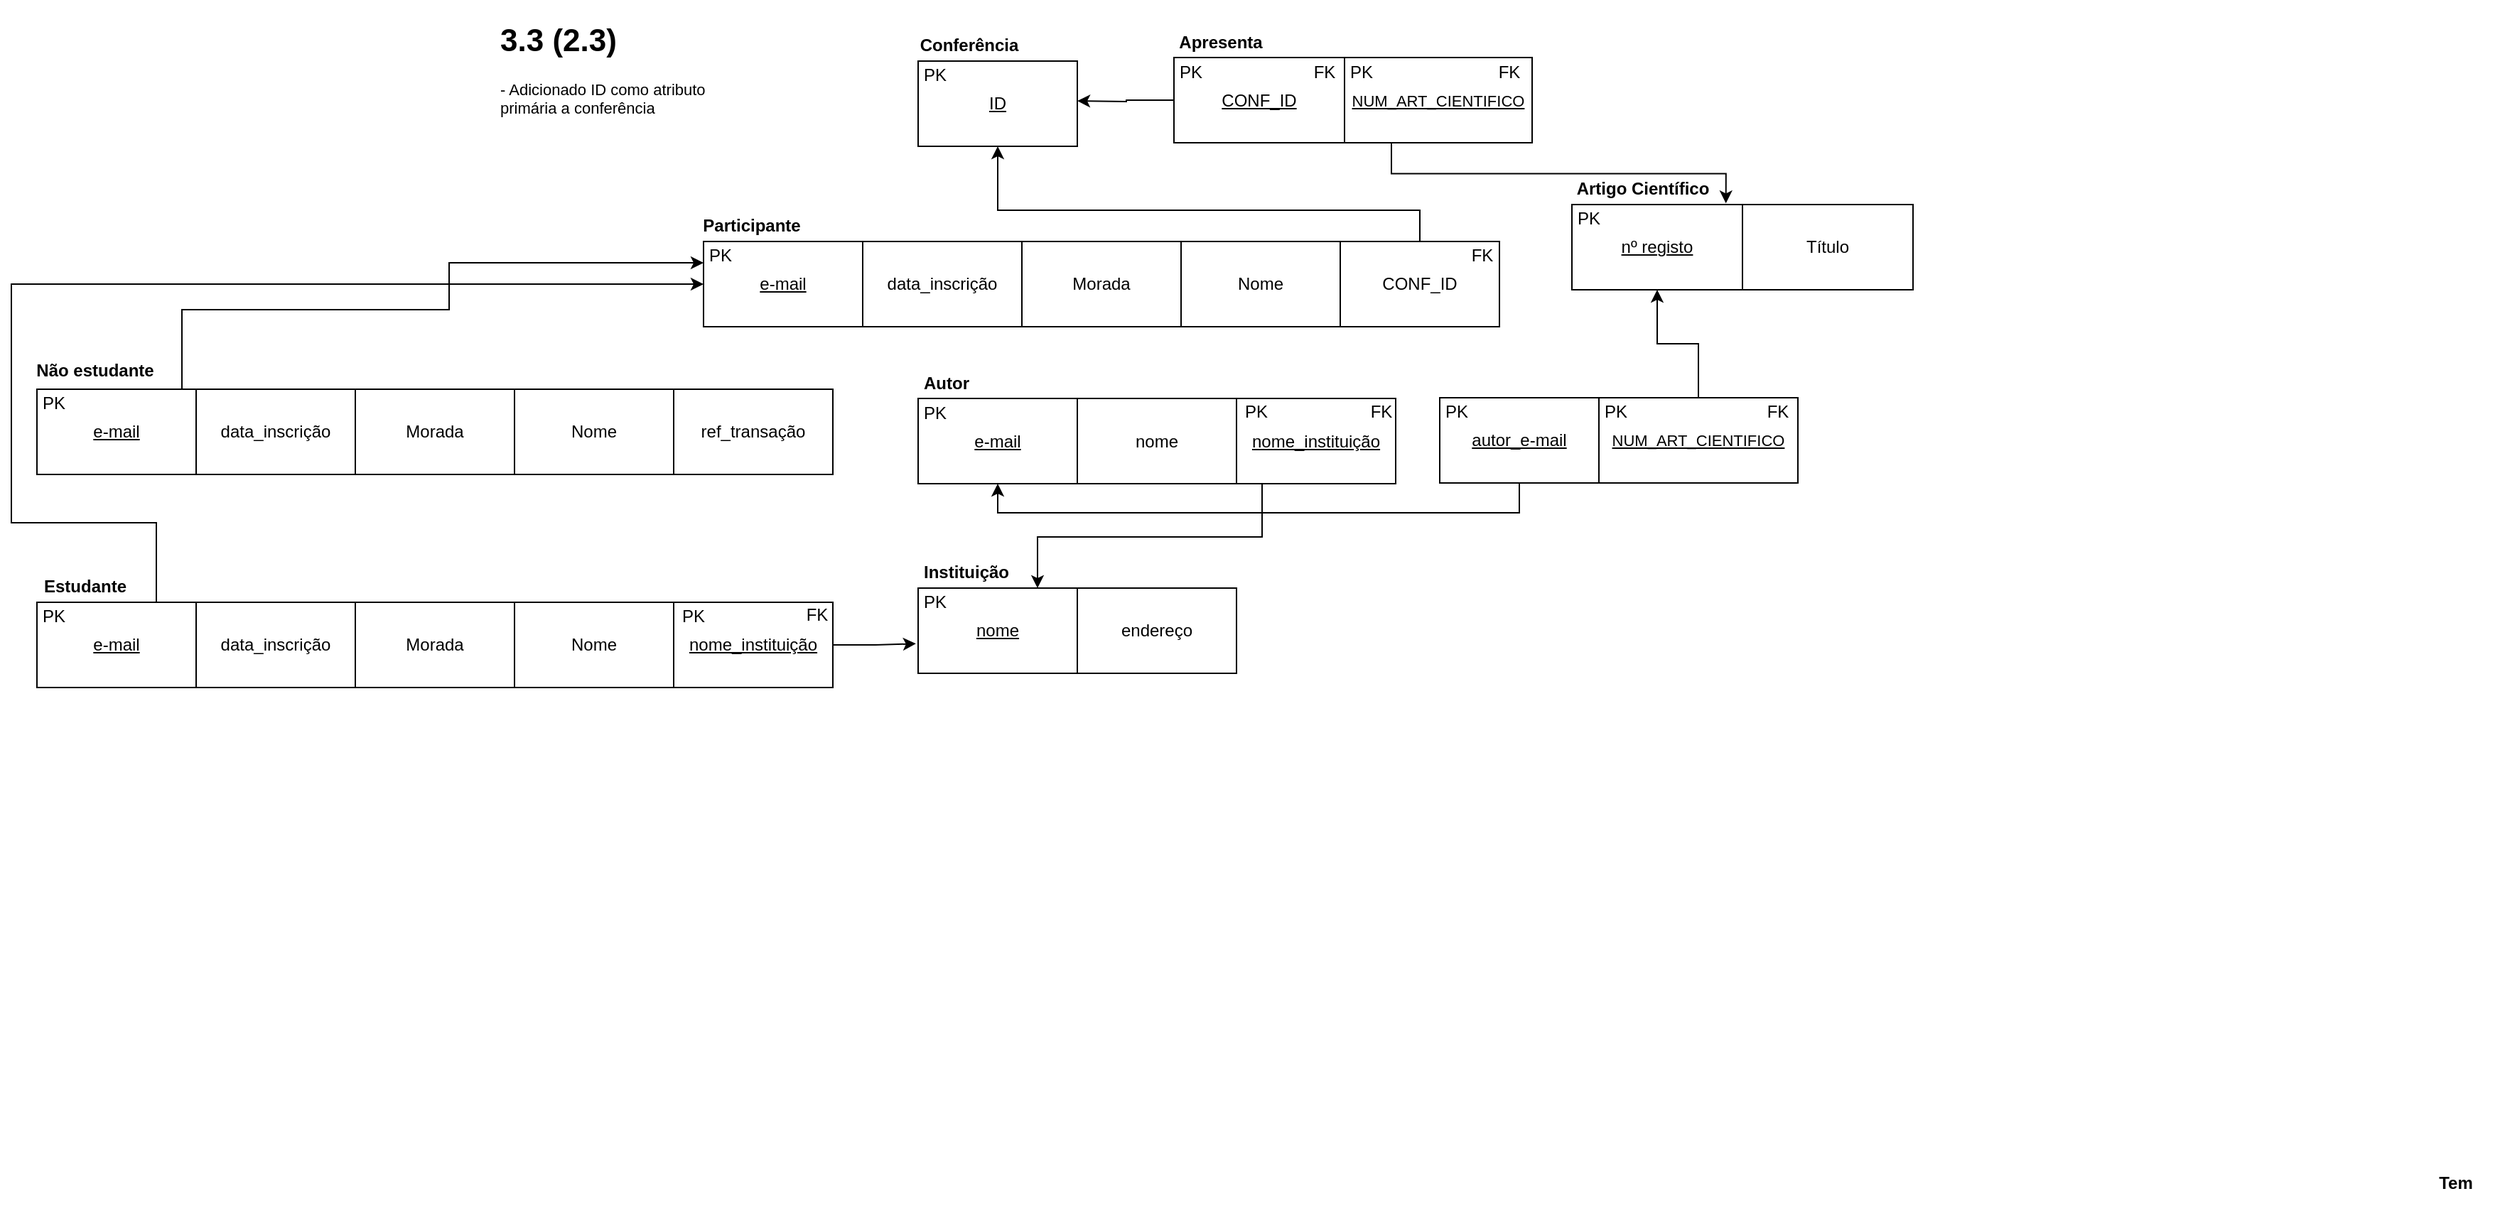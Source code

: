 <mxfile version="20.8.16" type="device"><diagram name="Page-1" id="A7KZEM9TRrfI2H3VsQTQ"><mxGraphModel dx="2630" dy="937" grid="1" gridSize="10" guides="1" tooltips="1" connect="1" arrows="1" fold="1" page="1" pageScale="1" pageWidth="850" pageHeight="1100" math="0" shadow="0"><root><mxCell id="0"/><mxCell id="1" parent="0"/><mxCell id="JAAhrzQPKJuJK8ubCUPr-1" value="&lt;b&gt;Conferência&lt;/b&gt;" style="text;html=1;strokeColor=none;fillColor=none;align=center;verticalAlign=middle;whiteSpace=wrap;rounded=0;" vertex="1" parent="1"><mxGeometry x="74" y="189" width="60" height="30" as="geometry"/></mxCell><mxCell id="JAAhrzQPKJuJK8ubCUPr-2" value="&lt;u&gt;ID&lt;/u&gt;" style="rounded=0;whiteSpace=wrap;html=1;" vertex="1" parent="1"><mxGeometry x="68" y="215" width="112" height="60" as="geometry"/></mxCell><mxCell id="JAAhrzQPKJuJK8ubCUPr-3" value="PK" style="text;html=1;strokeColor=none;fillColor=none;align=center;verticalAlign=middle;whiteSpace=wrap;rounded=0;" vertex="1" parent="1"><mxGeometry x="50" y="210" width="60" height="30" as="geometry"/></mxCell><mxCell id="JAAhrzQPKJuJK8ubCUPr-5" value="&lt;b&gt;Apresenta&lt;/b&gt;" style="text;html=1;strokeColor=none;fillColor=none;align=center;verticalAlign=middle;whiteSpace=wrap;rounded=0;" vertex="1" parent="1"><mxGeometry x="251" y="186.5" width="60" height="30" as="geometry"/></mxCell><mxCell id="JAAhrzQPKJuJK8ubCUPr-17" style="edgeStyle=orthogonalEdgeStyle;rounded=0;orthogonalLoop=1;jettySize=auto;html=1;fontSize=11;" edge="1" parent="1" source="JAAhrzQPKJuJK8ubCUPr-6"><mxGeometry relative="1" as="geometry"><mxPoint x="180" y="243" as="targetPoint"/></mxGeometry></mxCell><mxCell id="JAAhrzQPKJuJK8ubCUPr-6" value="&lt;u&gt;CONF_ID&lt;/u&gt;" style="rounded=0;whiteSpace=wrap;html=1;" vertex="1" parent="1"><mxGeometry x="248" y="212.5" width="120" height="60" as="geometry"/></mxCell><mxCell id="JAAhrzQPKJuJK8ubCUPr-7" value="PK" style="text;html=1;strokeColor=none;fillColor=none;align=center;verticalAlign=middle;whiteSpace=wrap;rounded=0;" vertex="1" parent="1"><mxGeometry x="230" y="207.5" width="60" height="30" as="geometry"/></mxCell><mxCell id="JAAhrzQPKJuJK8ubCUPr-8" value="FK" style="text;html=1;strokeColor=none;fillColor=none;align=center;verticalAlign=middle;whiteSpace=wrap;rounded=0;" vertex="1" parent="1"><mxGeometry x="321" y="207.5" width="66" height="30" as="geometry"/></mxCell><mxCell id="JAAhrzQPKJuJK8ubCUPr-16" style="edgeStyle=orthogonalEdgeStyle;rounded=0;orthogonalLoop=1;jettySize=auto;html=1;exitX=0.25;exitY=1;exitDx=0;exitDy=0;entryX=0.903;entryY=-0.014;entryDx=0;entryDy=0;entryPerimeter=0;fontSize=11;" edge="1" parent="1" source="JAAhrzQPKJuJK8ubCUPr-9" target="JAAhrzQPKJuJK8ubCUPr-13"><mxGeometry relative="1" as="geometry"/></mxCell><mxCell id="JAAhrzQPKJuJK8ubCUPr-9" value="&lt;u&gt;&lt;font style=&quot;font-size: 11px;&quot;&gt;NUM_ART_CIENTIFICO&lt;/font&gt;&lt;/u&gt;" style="rounded=0;whiteSpace=wrap;html=1;" vertex="1" parent="1"><mxGeometry x="368" y="212.5" width="132" height="60" as="geometry"/></mxCell><mxCell id="JAAhrzQPKJuJK8ubCUPr-10" value="PK" style="text;html=1;strokeColor=none;fillColor=none;align=center;verticalAlign=middle;whiteSpace=wrap;rounded=0;" vertex="1" parent="1"><mxGeometry x="350" y="207.5" width="60" height="30" as="geometry"/></mxCell><mxCell id="JAAhrzQPKJuJK8ubCUPr-11" value="FK" style="text;html=1;strokeColor=none;fillColor=none;align=center;verticalAlign=middle;whiteSpace=wrap;rounded=0;" vertex="1" parent="1"><mxGeometry x="451" y="207.5" width="66" height="30" as="geometry"/></mxCell><mxCell id="JAAhrzQPKJuJK8ubCUPr-12" value="&lt;b&gt;Artigo Científico&lt;/b&gt;" style="text;html=1;strokeColor=none;fillColor=none;align=center;verticalAlign=middle;whiteSpace=wrap;rounded=0;" vertex="1" parent="1"><mxGeometry x="514" y="290" width="128" height="30" as="geometry"/></mxCell><mxCell id="JAAhrzQPKJuJK8ubCUPr-13" value="&lt;u&gt;nº registo&lt;/u&gt;" style="rounded=0;whiteSpace=wrap;html=1;" vertex="1" parent="1"><mxGeometry x="528" y="316" width="120" height="60" as="geometry"/></mxCell><mxCell id="JAAhrzQPKJuJK8ubCUPr-14" value="PK" style="text;html=1;strokeColor=none;fillColor=none;align=center;verticalAlign=middle;whiteSpace=wrap;rounded=0;" vertex="1" parent="1"><mxGeometry x="510" y="311" width="60" height="30" as="geometry"/></mxCell><mxCell id="JAAhrzQPKJuJK8ubCUPr-15" value="&lt;span&gt;Título&lt;/span&gt;" style="rounded=0;whiteSpace=wrap;html=1;fontStyle=0" vertex="1" parent="1"><mxGeometry x="648" y="316" width="120" height="60" as="geometry"/></mxCell><mxCell id="JAAhrzQPKJuJK8ubCUPr-19" value="&lt;b&gt;Tem&lt;/b&gt;" style="text;html=1;strokeColor=none;fillColor=none;align=center;verticalAlign=middle;whiteSpace=wrap;rounded=0;" vertex="1" parent="1"><mxGeometry x="1120" y="990" width="60" height="30" as="geometry"/></mxCell><mxCell id="JAAhrzQPKJuJK8ubCUPr-32" style="edgeStyle=orthogonalEdgeStyle;rounded=0;orthogonalLoop=1;jettySize=auto;html=1;entryX=0.5;entryY=1;entryDx=0;entryDy=0;fontSize=11;" edge="1" parent="1" source="JAAhrzQPKJuJK8ubCUPr-20" target="JAAhrzQPKJuJK8ubCUPr-28"><mxGeometry relative="1" as="geometry"><Array as="points"><mxPoint x="491" y="533"/><mxPoint x="124" y="533"/></Array></mxGeometry></mxCell><mxCell id="JAAhrzQPKJuJK8ubCUPr-20" value="&lt;u style=&quot;border-color: var(--border-color);&quot;&gt;autor_e-mail&lt;/u&gt;" style="rounded=0;whiteSpace=wrap;html=1;" vertex="1" parent="1"><mxGeometry x="435" y="452" width="112" height="60" as="geometry"/></mxCell><mxCell id="JAAhrzQPKJuJK8ubCUPr-21" value="PK" style="text;html=1;strokeColor=none;fillColor=none;align=center;verticalAlign=middle;whiteSpace=wrap;rounded=0;" vertex="1" parent="1"><mxGeometry x="417" y="447" width="60" height="30" as="geometry"/></mxCell><mxCell id="JAAhrzQPKJuJK8ubCUPr-46" style="edgeStyle=orthogonalEdgeStyle;rounded=0;orthogonalLoop=1;jettySize=auto;html=1;fontSize=11;entryX=0.5;entryY=1;entryDx=0;entryDy=0;" edge="1" parent="1" source="JAAhrzQPKJuJK8ubCUPr-22" target="JAAhrzQPKJuJK8ubCUPr-13"><mxGeometry relative="1" as="geometry"><mxPoint x="617" y="380" as="targetPoint"/></mxGeometry></mxCell><mxCell id="JAAhrzQPKJuJK8ubCUPr-22" value="&lt;u style=&quot;border-color: var(--border-color);&quot;&gt;&lt;font style=&quot;border-color: var(--border-color); font-size: 11px;&quot;&gt;NUM_ART_CIENTIFICO&lt;/font&gt;&lt;/u&gt;" style="rounded=0;whiteSpace=wrap;html=1;" vertex="1" parent="1"><mxGeometry x="547" y="452" width="140" height="60" as="geometry"/></mxCell><mxCell id="JAAhrzQPKJuJK8ubCUPr-23" value="PK" style="text;html=1;strokeColor=none;fillColor=none;align=center;verticalAlign=middle;whiteSpace=wrap;rounded=0;" vertex="1" parent="1"><mxGeometry x="529" y="447" width="60" height="30" as="geometry"/></mxCell><mxCell id="JAAhrzQPKJuJK8ubCUPr-24" value="FK" style="text;html=1;strokeColor=none;fillColor=none;align=center;verticalAlign=middle;whiteSpace=wrap;rounded=0;" vertex="1" parent="1"><mxGeometry x="640" y="447" width="66" height="30" as="geometry"/></mxCell><mxCell id="JAAhrzQPKJuJK8ubCUPr-27" value="&lt;b&gt;Autor&lt;/b&gt;" style="text;html=1;strokeColor=none;fillColor=none;align=center;verticalAlign=middle;whiteSpace=wrap;rounded=0;" vertex="1" parent="1"><mxGeometry x="58" y="426.5" width="60" height="30" as="geometry"/></mxCell><mxCell id="JAAhrzQPKJuJK8ubCUPr-28" value="&lt;u&gt;e-mail&lt;/u&gt;" style="rounded=0;whiteSpace=wrap;html=1;" vertex="1" parent="1"><mxGeometry x="68" y="452.5" width="112" height="60" as="geometry"/></mxCell><mxCell id="JAAhrzQPKJuJK8ubCUPr-29" value="PK" style="text;html=1;strokeColor=none;fillColor=none;align=center;verticalAlign=middle;whiteSpace=wrap;rounded=0;" vertex="1" parent="1"><mxGeometry x="50" y="447.5" width="60" height="30" as="geometry"/></mxCell><mxCell id="JAAhrzQPKJuJK8ubCUPr-30" value="nome" style="rounded=0;whiteSpace=wrap;html=1;" vertex="1" parent="1"><mxGeometry x="180" y="452.5" width="112" height="60" as="geometry"/></mxCell><mxCell id="JAAhrzQPKJuJK8ubCUPr-40" style="edgeStyle=orthogonalEdgeStyle;rounded=0;orthogonalLoop=1;jettySize=auto;html=1;entryX=0.75;entryY=0;entryDx=0;entryDy=0;fontSize=11;" edge="1" parent="1" source="JAAhrzQPKJuJK8ubCUPr-31" target="JAAhrzQPKJuJK8ubCUPr-37"><mxGeometry relative="1" as="geometry"><Array as="points"><mxPoint x="310" y="550"/><mxPoint x="152" y="550"/></Array></mxGeometry></mxCell><mxCell id="JAAhrzQPKJuJK8ubCUPr-31" value="&lt;u&gt;nome_instituição&lt;/u&gt;" style="rounded=0;whiteSpace=wrap;html=1;" vertex="1" parent="1"><mxGeometry x="292" y="452.5" width="112" height="60" as="geometry"/></mxCell><mxCell id="JAAhrzQPKJuJK8ubCUPr-34" value="PK" style="text;html=1;strokeColor=none;fillColor=none;align=center;verticalAlign=middle;whiteSpace=wrap;rounded=0;" vertex="1" parent="1"><mxGeometry x="275.5" y="447" width="60" height="30" as="geometry"/></mxCell><mxCell id="JAAhrzQPKJuJK8ubCUPr-35" value="FK" style="text;html=1;strokeColor=none;fillColor=none;align=center;verticalAlign=middle;whiteSpace=wrap;rounded=0;" vertex="1" parent="1"><mxGeometry x="360.5" y="447" width="66" height="30" as="geometry"/></mxCell><mxCell id="JAAhrzQPKJuJK8ubCUPr-36" value="&lt;b&gt;Instituição&lt;/b&gt;" style="text;html=1;strokeColor=none;fillColor=none;align=center;verticalAlign=middle;whiteSpace=wrap;rounded=0;" vertex="1" parent="1"><mxGeometry x="72" y="560" width="60" height="30" as="geometry"/></mxCell><mxCell id="JAAhrzQPKJuJK8ubCUPr-37" value="&lt;u&gt;nome&lt;/u&gt;" style="rounded=0;whiteSpace=wrap;html=1;" vertex="1" parent="1"><mxGeometry x="68" y="586" width="112" height="60" as="geometry"/></mxCell><mxCell id="JAAhrzQPKJuJK8ubCUPr-38" value="PK" style="text;html=1;strokeColor=none;fillColor=none;align=center;verticalAlign=middle;whiteSpace=wrap;rounded=0;" vertex="1" parent="1"><mxGeometry x="50" y="581" width="60" height="30" as="geometry"/></mxCell><mxCell id="JAAhrzQPKJuJK8ubCUPr-39" value="endereço" style="rounded=0;whiteSpace=wrap;html=1;" vertex="1" parent="1"><mxGeometry x="180" y="586" width="112" height="60" as="geometry"/></mxCell><mxCell id="JAAhrzQPKJuJK8ubCUPr-42" value="&lt;b&gt;Participante&lt;/b&gt;" style="text;html=1;strokeColor=none;fillColor=none;align=center;verticalAlign=middle;whiteSpace=wrap;rounded=0;" vertex="1" parent="1"><mxGeometry x="-79" y="316" width="60" height="30" as="geometry"/></mxCell><mxCell id="JAAhrzQPKJuJK8ubCUPr-43" value="&lt;u&gt;e-mail&lt;/u&gt;" style="rounded=0;whiteSpace=wrap;html=1;" vertex="1" parent="1"><mxGeometry x="-83" y="342" width="112" height="60" as="geometry"/></mxCell><mxCell id="JAAhrzQPKJuJK8ubCUPr-44" value="PK" style="text;html=1;strokeColor=none;fillColor=none;align=center;verticalAlign=middle;whiteSpace=wrap;rounded=0;" vertex="1" parent="1"><mxGeometry x="-101" y="337" width="60" height="30" as="geometry"/></mxCell><mxCell id="JAAhrzQPKJuJK8ubCUPr-45" value="data_inscrição" style="rounded=0;whiteSpace=wrap;html=1;" vertex="1" parent="1"><mxGeometry x="29" y="342" width="112" height="60" as="geometry"/></mxCell><mxCell id="JAAhrzQPKJuJK8ubCUPr-47" value="Morada" style="rounded=0;whiteSpace=wrap;html=1;" vertex="1" parent="1"><mxGeometry x="141" y="342" width="112" height="60" as="geometry"/></mxCell><mxCell id="JAAhrzQPKJuJK8ubCUPr-48" value="Nome" style="rounded=0;whiteSpace=wrap;html=1;" vertex="1" parent="1"><mxGeometry x="253" y="342" width="112" height="60" as="geometry"/></mxCell><mxCell id="JAAhrzQPKJuJK8ubCUPr-52" style="edgeStyle=orthogonalEdgeStyle;rounded=0;orthogonalLoop=1;jettySize=auto;html=1;entryX=0.5;entryY=1;entryDx=0;entryDy=0;fontSize=11;" edge="1" parent="1" source="JAAhrzQPKJuJK8ubCUPr-49" target="JAAhrzQPKJuJK8ubCUPr-2"><mxGeometry relative="1" as="geometry"><Array as="points"><mxPoint x="421" y="320"/><mxPoint x="124" y="320"/></Array></mxGeometry></mxCell><mxCell id="JAAhrzQPKJuJK8ubCUPr-49" value="CONF_ID" style="rounded=0;whiteSpace=wrap;html=1;" vertex="1" parent="1"><mxGeometry x="365" y="342" width="112" height="60" as="geometry"/></mxCell><mxCell id="JAAhrzQPKJuJK8ubCUPr-51" value="FK" style="text;html=1;strokeColor=none;fillColor=none;align=center;verticalAlign=middle;whiteSpace=wrap;rounded=0;" vertex="1" parent="1"><mxGeometry x="431.5" y="337" width="66" height="30" as="geometry"/></mxCell><mxCell id="JAAhrzQPKJuJK8ubCUPr-53" value="&lt;b&gt;Não estudante&lt;/b&gt;" style="text;html=1;strokeColor=none;fillColor=none;align=center;verticalAlign=middle;whiteSpace=wrap;rounded=0;" vertex="1" parent="1"><mxGeometry x="-570" y="417.5" width="118" height="30" as="geometry"/></mxCell><mxCell id="JAAhrzQPKJuJK8ubCUPr-70" style="edgeStyle=orthogonalEdgeStyle;rounded=0;orthogonalLoop=1;jettySize=auto;html=1;entryX=0;entryY=0.25;entryDx=0;entryDy=0;fontSize=11;" edge="1" parent="1" source="JAAhrzQPKJuJK8ubCUPr-54" target="JAAhrzQPKJuJK8ubCUPr-43"><mxGeometry relative="1" as="geometry"><Array as="points"><mxPoint x="-450" y="390"/><mxPoint x="-262" y="390"/><mxPoint x="-262" y="357"/></Array></mxGeometry></mxCell><mxCell id="JAAhrzQPKJuJK8ubCUPr-54" value="&lt;u&gt;e-mail&lt;/u&gt;" style="rounded=0;whiteSpace=wrap;html=1;" vertex="1" parent="1"><mxGeometry x="-552" y="446" width="112" height="60" as="geometry"/></mxCell><mxCell id="JAAhrzQPKJuJK8ubCUPr-55" value="PK" style="text;html=1;strokeColor=none;fillColor=none;align=center;verticalAlign=middle;whiteSpace=wrap;rounded=0;" vertex="1" parent="1"><mxGeometry x="-570" y="441" width="60" height="30" as="geometry"/></mxCell><mxCell id="JAAhrzQPKJuJK8ubCUPr-56" value="&lt;b&gt;Estudante&lt;/b&gt;" style="text;html=1;strokeColor=none;fillColor=none;align=center;verticalAlign=middle;whiteSpace=wrap;rounded=0;" vertex="1" parent="1"><mxGeometry x="-548" y="570" width="60" height="30" as="geometry"/></mxCell><mxCell id="JAAhrzQPKJuJK8ubCUPr-71" style="edgeStyle=orthogonalEdgeStyle;rounded=0;orthogonalLoop=1;jettySize=auto;html=1;exitX=0.75;exitY=0;exitDx=0;exitDy=0;entryX=0;entryY=0.5;entryDx=0;entryDy=0;fontSize=11;" edge="1" parent="1" source="JAAhrzQPKJuJK8ubCUPr-57" target="JAAhrzQPKJuJK8ubCUPr-43"><mxGeometry relative="1" as="geometry"><Array as="points"><mxPoint x="-468" y="540"/><mxPoint x="-570" y="540"/><mxPoint x="-570" y="372"/></Array></mxGeometry></mxCell><mxCell id="JAAhrzQPKJuJK8ubCUPr-57" value="&lt;u&gt;e-mail&lt;/u&gt;" style="rounded=0;whiteSpace=wrap;html=1;" vertex="1" parent="1"><mxGeometry x="-552" y="596" width="112" height="60" as="geometry"/></mxCell><mxCell id="JAAhrzQPKJuJK8ubCUPr-58" value="PK" style="text;html=1;strokeColor=none;fillColor=none;align=center;verticalAlign=middle;whiteSpace=wrap;rounded=0;" vertex="1" parent="1"><mxGeometry x="-570" y="591" width="60" height="30" as="geometry"/></mxCell><mxCell id="JAAhrzQPKJuJK8ubCUPr-59" value="data_inscrição" style="rounded=0;whiteSpace=wrap;html=1;" vertex="1" parent="1"><mxGeometry x="-440" y="446" width="112" height="60" as="geometry"/></mxCell><mxCell id="JAAhrzQPKJuJK8ubCUPr-60" value="Morada" style="rounded=0;whiteSpace=wrap;html=1;" vertex="1" parent="1"><mxGeometry x="-328" y="446" width="112" height="60" as="geometry"/></mxCell><mxCell id="JAAhrzQPKJuJK8ubCUPr-61" value="Nome" style="rounded=0;whiteSpace=wrap;html=1;" vertex="1" parent="1"><mxGeometry x="-216" y="446" width="112" height="60" as="geometry"/></mxCell><mxCell id="JAAhrzQPKJuJK8ubCUPr-62" value="ref_transação" style="rounded=0;whiteSpace=wrap;html=1;" vertex="1" parent="1"><mxGeometry x="-104" y="446" width="112" height="60" as="geometry"/></mxCell><mxCell id="JAAhrzQPKJuJK8ubCUPr-63" value="data_inscrição" style="rounded=0;whiteSpace=wrap;html=1;" vertex="1" parent="1"><mxGeometry x="-440" y="596" width="112" height="60" as="geometry"/></mxCell><mxCell id="JAAhrzQPKJuJK8ubCUPr-64" value="Morada" style="rounded=0;whiteSpace=wrap;html=1;" vertex="1" parent="1"><mxGeometry x="-328" y="596" width="112" height="60" as="geometry"/></mxCell><mxCell id="JAAhrzQPKJuJK8ubCUPr-65" value="Nome" style="rounded=0;whiteSpace=wrap;html=1;" vertex="1" parent="1"><mxGeometry x="-216" y="596" width="112" height="60" as="geometry"/></mxCell><mxCell id="JAAhrzQPKJuJK8ubCUPr-69" style="edgeStyle=orthogonalEdgeStyle;rounded=0;orthogonalLoop=1;jettySize=auto;html=1;entryX=-0.014;entryY=0.653;entryDx=0;entryDy=0;entryPerimeter=0;fontSize=11;" edge="1" parent="1" source="JAAhrzQPKJuJK8ubCUPr-66" target="JAAhrzQPKJuJK8ubCUPr-37"><mxGeometry relative="1" as="geometry"/></mxCell><mxCell id="JAAhrzQPKJuJK8ubCUPr-66" value="&lt;u&gt;nome_instituição&lt;/u&gt;" style="rounded=0;whiteSpace=wrap;html=1;" vertex="1" parent="1"><mxGeometry x="-104" y="596" width="112" height="60" as="geometry"/></mxCell><mxCell id="JAAhrzQPKJuJK8ubCUPr-67" value="FK" style="text;html=1;strokeColor=none;fillColor=none;align=center;verticalAlign=middle;whiteSpace=wrap;rounded=0;" vertex="1" parent="1"><mxGeometry x="-36" y="590" width="66" height="30" as="geometry"/></mxCell><mxCell id="JAAhrzQPKJuJK8ubCUPr-68" value="PK" style="text;html=1;strokeColor=none;fillColor=none;align=center;verticalAlign=middle;whiteSpace=wrap;rounded=0;" vertex="1" parent="1"><mxGeometry x="-120" y="591" width="60" height="30" as="geometry"/></mxCell><mxCell id="JAAhrzQPKJuJK8ubCUPr-72" value="&lt;h1&gt;3.3 (2.3)&lt;/h1&gt;&lt;div&gt;- Adicionado ID como atributo primária a conferência&lt;/div&gt;" style="text;html=1;strokeColor=none;fillColor=none;spacing=5;spacingTop=-20;whiteSpace=wrap;overflow=hidden;rounded=0;fontSize=11;" vertex="1" parent="1"><mxGeometry x="-231" y="182.5" width="190" height="120" as="geometry"/></mxCell></root></mxGraphModel></diagram></mxfile>